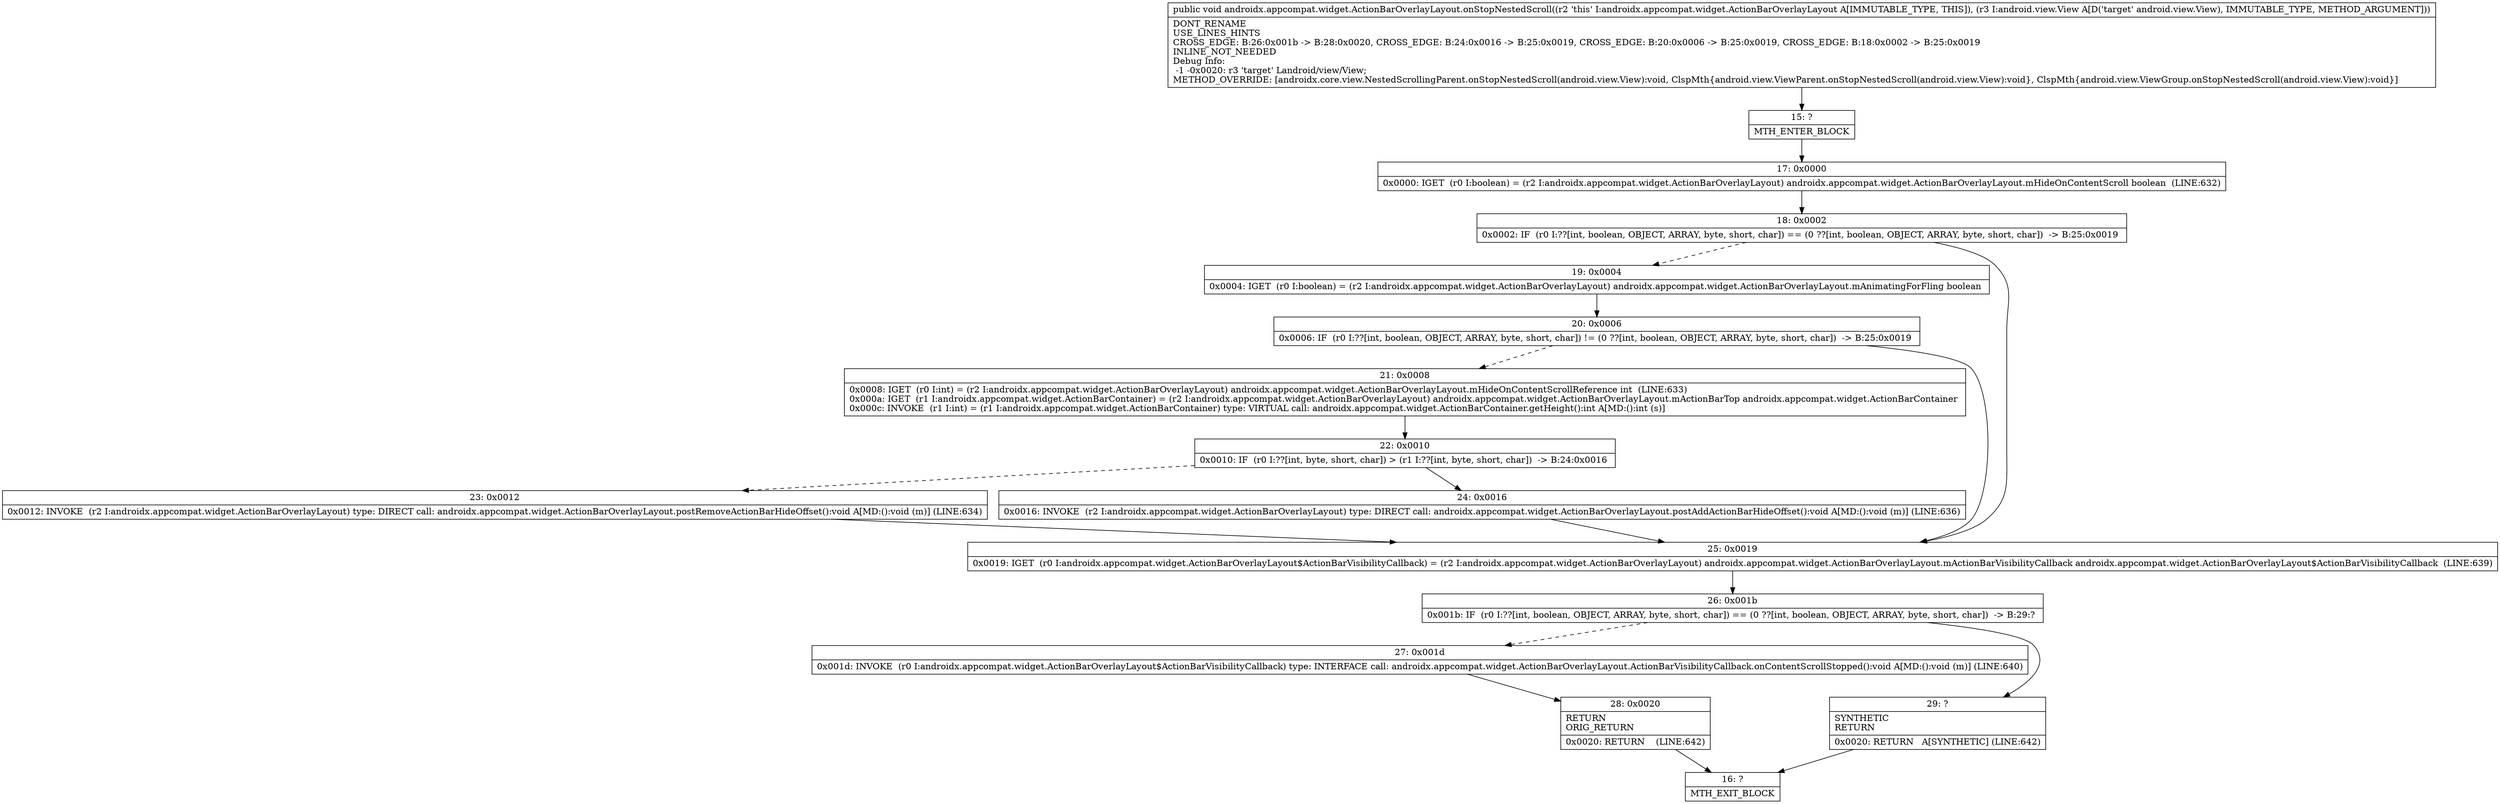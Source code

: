 digraph "CFG forandroidx.appcompat.widget.ActionBarOverlayLayout.onStopNestedScroll(Landroid\/view\/View;)V" {
Node_15 [shape=record,label="{15\:\ ?|MTH_ENTER_BLOCK\l}"];
Node_17 [shape=record,label="{17\:\ 0x0000|0x0000: IGET  (r0 I:boolean) = (r2 I:androidx.appcompat.widget.ActionBarOverlayLayout) androidx.appcompat.widget.ActionBarOverlayLayout.mHideOnContentScroll boolean  (LINE:632)\l}"];
Node_18 [shape=record,label="{18\:\ 0x0002|0x0002: IF  (r0 I:??[int, boolean, OBJECT, ARRAY, byte, short, char]) == (0 ??[int, boolean, OBJECT, ARRAY, byte, short, char])  \-\> B:25:0x0019 \l}"];
Node_19 [shape=record,label="{19\:\ 0x0004|0x0004: IGET  (r0 I:boolean) = (r2 I:androidx.appcompat.widget.ActionBarOverlayLayout) androidx.appcompat.widget.ActionBarOverlayLayout.mAnimatingForFling boolean \l}"];
Node_20 [shape=record,label="{20\:\ 0x0006|0x0006: IF  (r0 I:??[int, boolean, OBJECT, ARRAY, byte, short, char]) != (0 ??[int, boolean, OBJECT, ARRAY, byte, short, char])  \-\> B:25:0x0019 \l}"];
Node_21 [shape=record,label="{21\:\ 0x0008|0x0008: IGET  (r0 I:int) = (r2 I:androidx.appcompat.widget.ActionBarOverlayLayout) androidx.appcompat.widget.ActionBarOverlayLayout.mHideOnContentScrollReference int  (LINE:633)\l0x000a: IGET  (r1 I:androidx.appcompat.widget.ActionBarContainer) = (r2 I:androidx.appcompat.widget.ActionBarOverlayLayout) androidx.appcompat.widget.ActionBarOverlayLayout.mActionBarTop androidx.appcompat.widget.ActionBarContainer \l0x000c: INVOKE  (r1 I:int) = (r1 I:androidx.appcompat.widget.ActionBarContainer) type: VIRTUAL call: androidx.appcompat.widget.ActionBarContainer.getHeight():int A[MD:():int (s)]\l}"];
Node_22 [shape=record,label="{22\:\ 0x0010|0x0010: IF  (r0 I:??[int, byte, short, char]) \> (r1 I:??[int, byte, short, char])  \-\> B:24:0x0016 \l}"];
Node_23 [shape=record,label="{23\:\ 0x0012|0x0012: INVOKE  (r2 I:androidx.appcompat.widget.ActionBarOverlayLayout) type: DIRECT call: androidx.appcompat.widget.ActionBarOverlayLayout.postRemoveActionBarHideOffset():void A[MD:():void (m)] (LINE:634)\l}"];
Node_24 [shape=record,label="{24\:\ 0x0016|0x0016: INVOKE  (r2 I:androidx.appcompat.widget.ActionBarOverlayLayout) type: DIRECT call: androidx.appcompat.widget.ActionBarOverlayLayout.postAddActionBarHideOffset():void A[MD:():void (m)] (LINE:636)\l}"];
Node_25 [shape=record,label="{25\:\ 0x0019|0x0019: IGET  (r0 I:androidx.appcompat.widget.ActionBarOverlayLayout$ActionBarVisibilityCallback) = (r2 I:androidx.appcompat.widget.ActionBarOverlayLayout) androidx.appcompat.widget.ActionBarOverlayLayout.mActionBarVisibilityCallback androidx.appcompat.widget.ActionBarOverlayLayout$ActionBarVisibilityCallback  (LINE:639)\l}"];
Node_26 [shape=record,label="{26\:\ 0x001b|0x001b: IF  (r0 I:??[int, boolean, OBJECT, ARRAY, byte, short, char]) == (0 ??[int, boolean, OBJECT, ARRAY, byte, short, char])  \-\> B:29:? \l}"];
Node_27 [shape=record,label="{27\:\ 0x001d|0x001d: INVOKE  (r0 I:androidx.appcompat.widget.ActionBarOverlayLayout$ActionBarVisibilityCallback) type: INTERFACE call: androidx.appcompat.widget.ActionBarOverlayLayout.ActionBarVisibilityCallback.onContentScrollStopped():void A[MD:():void (m)] (LINE:640)\l}"];
Node_28 [shape=record,label="{28\:\ 0x0020|RETURN\lORIG_RETURN\l|0x0020: RETURN    (LINE:642)\l}"];
Node_16 [shape=record,label="{16\:\ ?|MTH_EXIT_BLOCK\l}"];
Node_29 [shape=record,label="{29\:\ ?|SYNTHETIC\lRETURN\l|0x0020: RETURN   A[SYNTHETIC] (LINE:642)\l}"];
MethodNode[shape=record,label="{public void androidx.appcompat.widget.ActionBarOverlayLayout.onStopNestedScroll((r2 'this' I:androidx.appcompat.widget.ActionBarOverlayLayout A[IMMUTABLE_TYPE, THIS]), (r3 I:android.view.View A[D('target' android.view.View), IMMUTABLE_TYPE, METHOD_ARGUMENT]))  | DONT_RENAME\lUSE_LINES_HINTS\lCROSS_EDGE: B:26:0x001b \-\> B:28:0x0020, CROSS_EDGE: B:24:0x0016 \-\> B:25:0x0019, CROSS_EDGE: B:20:0x0006 \-\> B:25:0x0019, CROSS_EDGE: B:18:0x0002 \-\> B:25:0x0019\lINLINE_NOT_NEEDED\lDebug Info:\l  \-1 \-0x0020: r3 'target' Landroid\/view\/View;\lMETHOD_OVERRIDE: [androidx.core.view.NestedScrollingParent.onStopNestedScroll(android.view.View):void, ClspMth\{android.view.ViewParent.onStopNestedScroll(android.view.View):void\}, ClspMth\{android.view.ViewGroup.onStopNestedScroll(android.view.View):void\}]\l}"];
MethodNode -> Node_15;Node_15 -> Node_17;
Node_17 -> Node_18;
Node_18 -> Node_19[style=dashed];
Node_18 -> Node_25;
Node_19 -> Node_20;
Node_20 -> Node_21[style=dashed];
Node_20 -> Node_25;
Node_21 -> Node_22;
Node_22 -> Node_23[style=dashed];
Node_22 -> Node_24;
Node_23 -> Node_25;
Node_24 -> Node_25;
Node_25 -> Node_26;
Node_26 -> Node_27[style=dashed];
Node_26 -> Node_29;
Node_27 -> Node_28;
Node_28 -> Node_16;
Node_29 -> Node_16;
}

